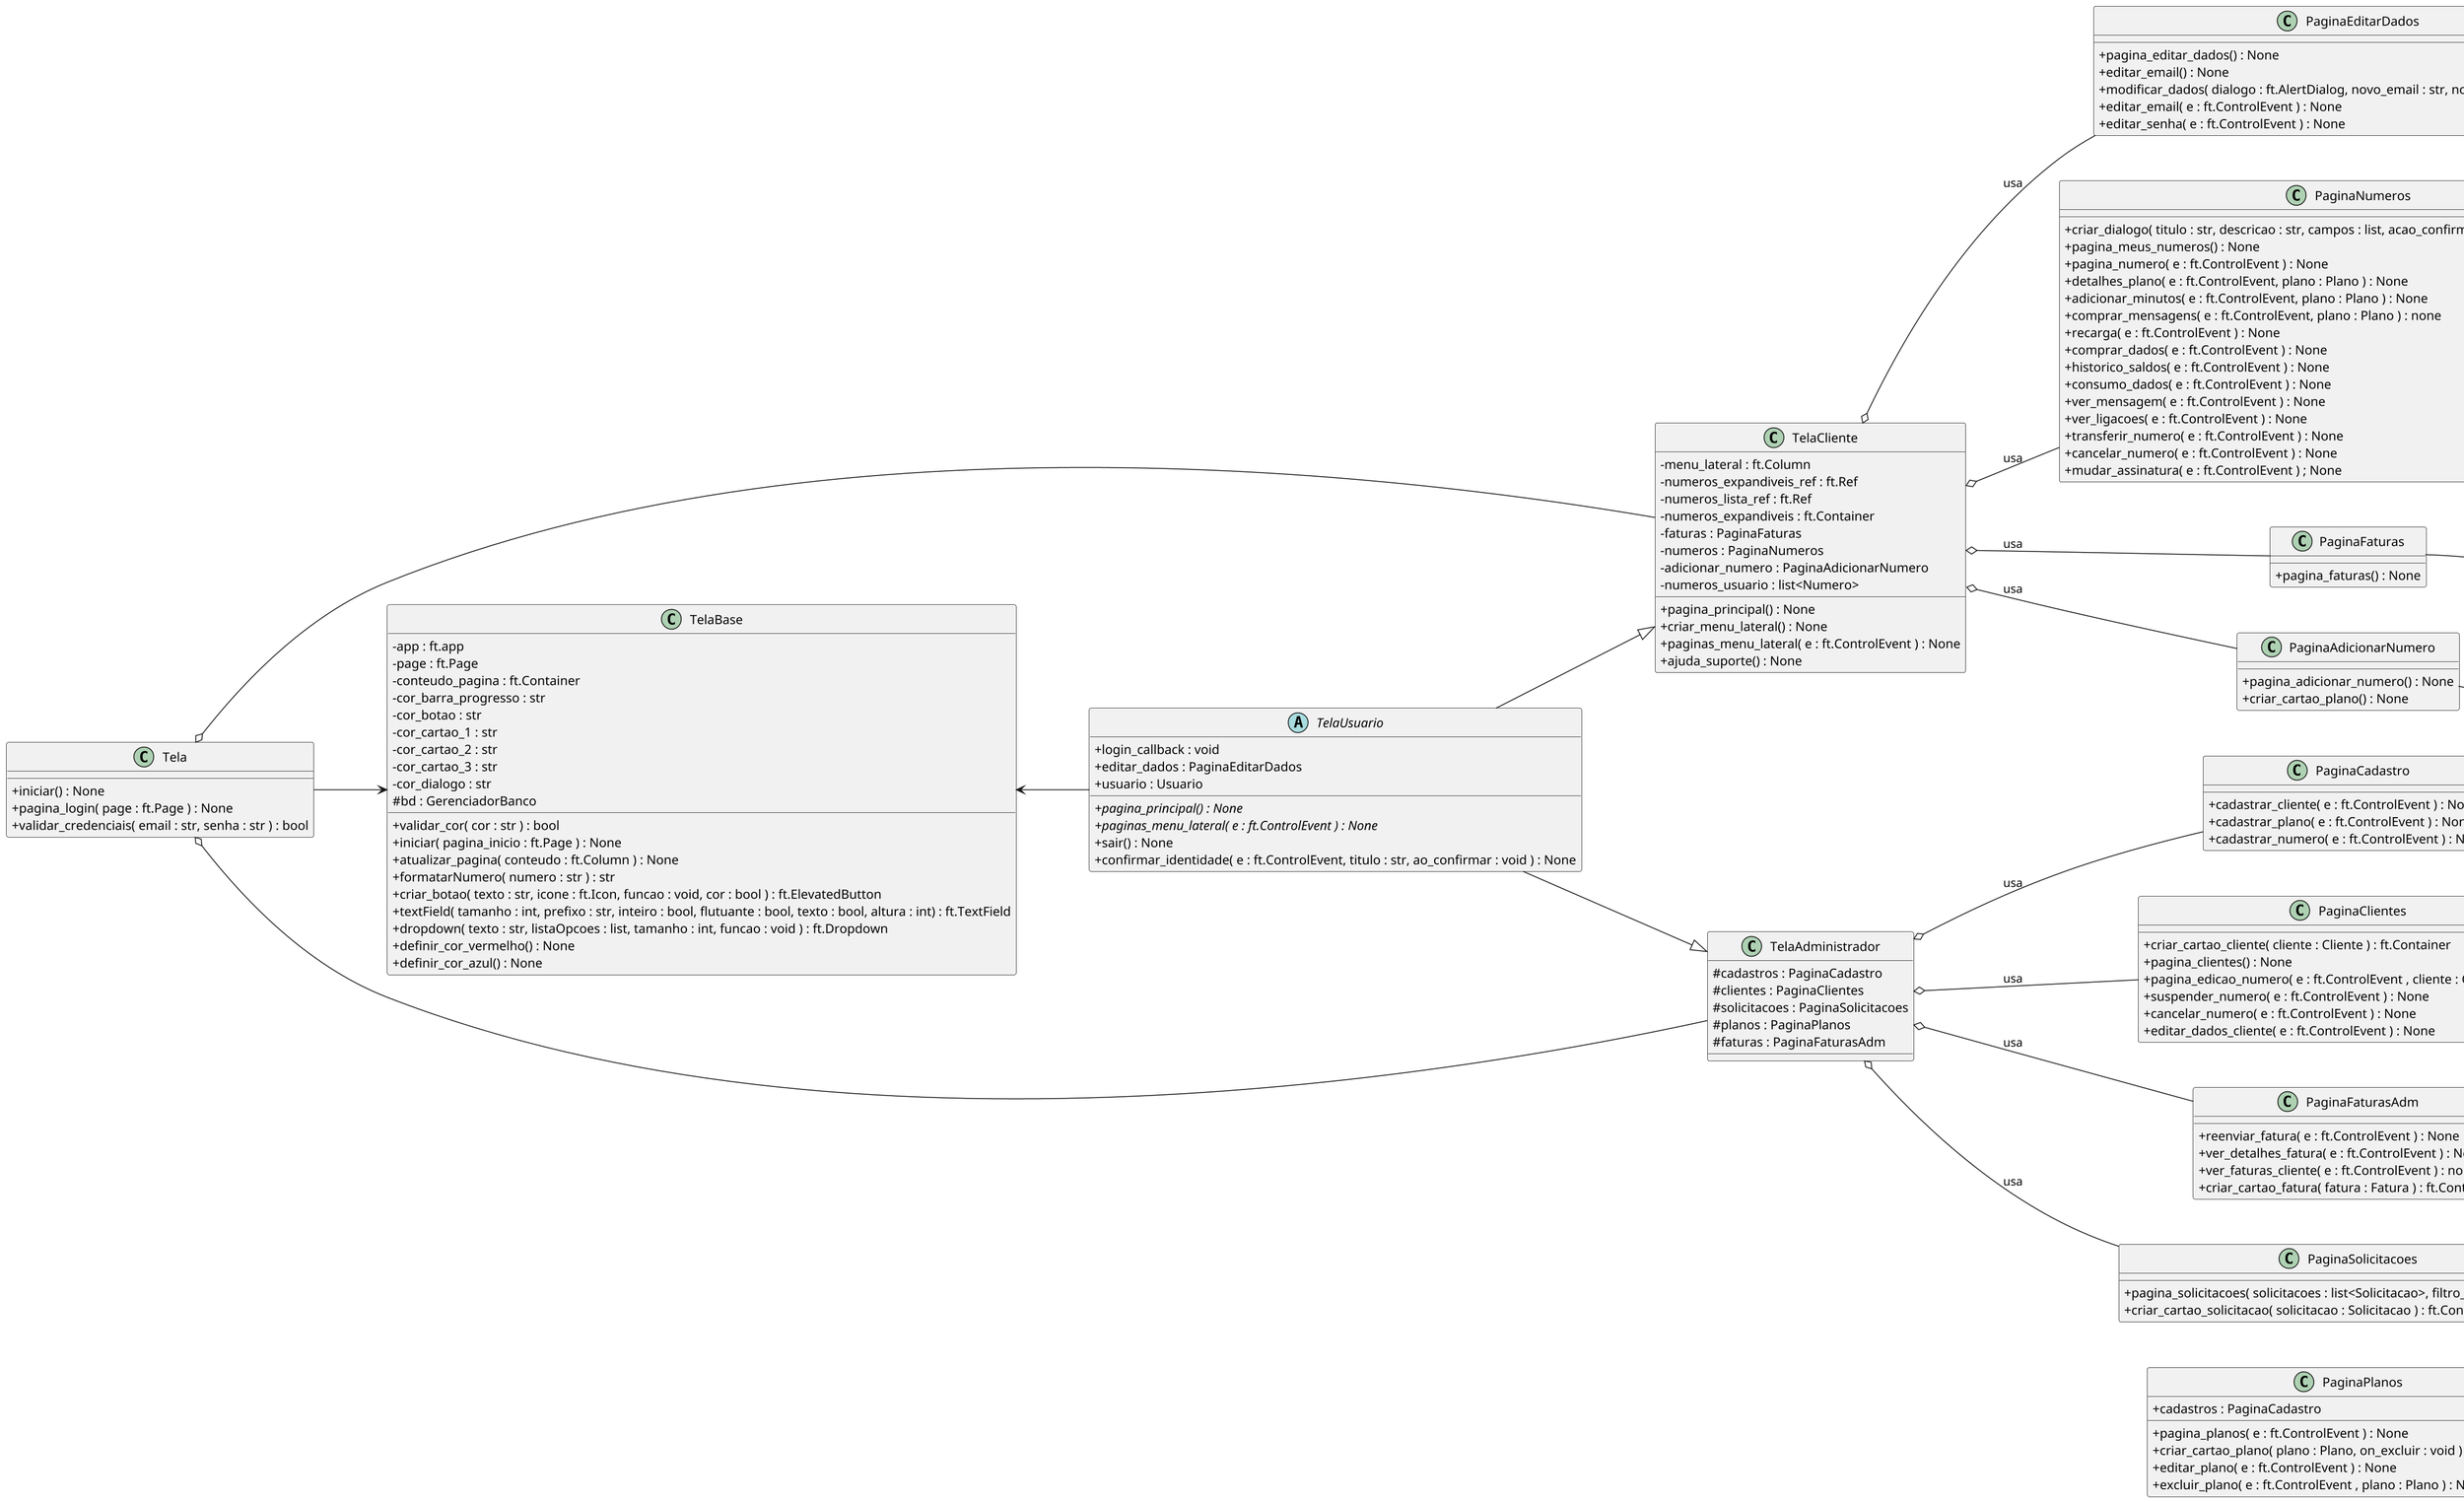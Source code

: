 @startuml ui

!pragma outputdir "uml/imgs"
!pragma outputformat png
skinparam classAttributeIconSize 0
left to right direction
skinparam nodesep 50
skinparam ranksep 80
scale 1.5

class TelaBase {
    - app : ft.app
    - page : ft.Page
    - conteudo_pagina : ft.Container
    - cor_barra_progresso : str
    - cor_botao : str
    - cor_cartao_1 : str
    - cor_cartao_2 : str
    - cor_cartao_3 : str
    - cor_dialogo : str
    # bd : GerenciadorBanco

    + validar_cor( cor : str ) : bool
    + iniciar( pagina_inicio : ft.Page ) : None
    + atualizar_pagina( conteudo : ft.Column ) : None
    + formatarNumero( numero : str ) : str
    + criar_botao( texto : str, icone : ft.Icon, funcao : void, cor : bool ) : ft.ElevatedButton
    + textField( tamanho : int, prefixo : str, inteiro : bool, flutuante : bool, texto : bool, altura : int) : ft.TextField
    + dropdown( texto : str, listaOpcoes : list, tamanho : int, funcao : void ) : ft.Dropdown
    + definir_cor_vermelho() : None
    + definir_cor_azul() : None
}

class SubTela {
    tela : TelaBase
}

class Tela {
    + iniciar() : None
    + pagina_login( page : ft.Page ) : None
    + validar_credenciais( email : str, senha : str ) : bool
}

abstract class TelaUsuario {
    + login_callback : void
    + editar_dados : PaginaEditarDados
    + usuario : Usuario
    {abstract} + pagina_principal() : None
    {abstract} + paginas_menu_lateral( e : ft.ControlEvent ) : None
    + sair() : None
    + confirmar_identidade( e : ft.ControlEvent, titulo : str, ao_confirmar : void ) : None

}

class PaginaEditarDados {
    + pagina_editar_dados() : None
    + editar_email() : None
    + modificar_dados( dialogo : ft.AlertDialog, novo_email : str, nova_senha : str ) : None
    + editar_email( e : ft.ControlEvent ) : None
    + editar_senha( e : ft.ControlEvent ) : None

}

class TelaCliente {
    - menu_lateral : ft.Column
    - numeros_expandiveis_ref : ft.Ref
    - numeros_lista_ref : ft.Ref
    - numeros_expandiveis : ft.Container
    - faturas : PaginaFaturas
    - numeros : PaginaNumeros
    - adicionar_numero : PaginaAdicionarNumero
    - numeros_usuario : list<Numero>
    + pagina_principal() : None
    + criar_menu_lateral() : None
    + paginas_menu_lateral( e : ft.ControlEvent ) : None
    + ajuda_suporte() : None
}

class PaginaNumeros {
    + criar_dialogo( titulo : str, descricao : str, campos : list, acao_confirmar : void, altura : int ) : None
    + pagina_meus_numeros() : None
    + pagina_numero( e : ft.ControlEvent ) : None
    + detalhes_plano( e : ft.ControlEvent, plano : Plano ) : None
    + adicionar_minutos( e : ft.ControlEvent, plano : Plano ) : None
    + comprar_mensagens( e : ft.ControlEvent, plano : Plano ) : none
    + recarga( e : ft.ControlEvent ) : None
    + comprar_dados( e : ft.ControlEvent ) : None
    + historico_saldos( e : ft.ControlEvent ) : None
    + consumo_dados( e : ft.ControlEvent ) : None
    + ver_mensagem( e : ft.ControlEvent ) : None
    + ver_ligacoes( e : ft.ControlEvent ) : None
    + transferir_numero( e : ft.ControlEvent ) : None
    + cancelar_numero( e : ft.ControlEvent ) : None
    + mudar_assinatura( e : ft.ControlEvent ) ; None
}

class PaginaFaturas {
    + pagina_faturas() : None
}

class PaginaAdicionarNumero {
    + pagina_adicionar_numero() : None
    + criar_cartao_plano() : None
}

class TelaAdministrador {
    # cadastros : PaginaCadastro
    # clientes : PaginaClientes
    # solicitacoes : PaginaSolicitacoes
    # planos : PaginaPlanos
    # faturas : PaginaFaturasAdm
}

class PaginaCadastro {
    + cadastrar_cliente( e : ft.ControlEvent ) : None
    + cadastrar_plano( e : ft.ControlEvent ) : None
    + cadastrar_numero( e : ft.ControlEvent ) : None
}

class PaginaClientes {
    + criar_cartao_cliente( cliente : Cliente ) : ft.Container
    + pagina_clientes() : None
    + pagina_edicao_numero( e : ft.ControlEvent , cliente : Cliente ) : None
    + suspender_numero( e : ft.ControlEvent ) : None
    + cancelar_numero( e : ft.ControlEvent ) : None
    + editar_dados_cliente( e : ft.ControlEvent ) : None
}

class PaginaFaturasAdm {
    + reenviar_fatura( e : ft.ControlEvent ) : None
    + ver_detalhes_fatura( e : ft.ControlEvent ) : None
    + ver_faturas_cliente( e : ft.ControlEvent ) : none
    + criar_cartao_fatura( fatura : Fatura ) : ft.Container
}

class PaginaPlanos {
    + cadastros : PaginaCadastro
    + pagina_planos( e : ft.ControlEvent ) : None
    + criar_cartao_plano( plano : Plano, on_excluir : void ) : ft.Container
    + editar_plano( e : ft.ControlEvent ) : None
    + excluir_plano( e : ft.ControlEvent , plano : Plano ) : None
}

class PaginaSolicitacoes {
    + pagina_solicitacoes( solicitacoes : list<Solicitacao>, filtro_texto : str ) : None
    + criar_cartao_solicitacao( solicitacao : Solicitacao ) : ft.Container
}

Tela --> TelaBase
TelaBase <-- TelaUsuario
TelaUsuario --|> TelaAdministrador
TelaUsuario --|> TelaCliente

Tela o-- TelaCliente
Tela o-- TelaAdministrador

TelaCliente o-- PaginaAdicionarNumero : usa
TelaCliente o-- PaginaFaturas : usa
TelaCliente o-- PaginaNumeros : usa
TelaCliente o-- PaginaEditarDados : usa
TelaAdministrador o-- PaginaCadastro : usa
TelaAdministrador o-- PaginaClientes : usa
TelaAdministrador o-- PaginaFaturasAdm : usa
TelaAdministrador o-- PaginaSolicitacoes : usa

PaginaAdicionarNumero --> SubTela
PaginaCadastro --> SubTela
PaginaFaturas --> SubTela
PaginaEditarDados --> SubTela
PaginaNumeros --> SubTela
PaginaFaturasAdm --> SubTela
PaginaClientes --> SubTela
PaginaPlanos --> SubTela
PaginaSolicitacoes --> SubTela

@enduml